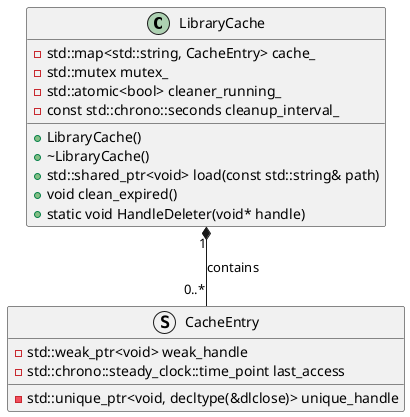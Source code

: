@startuml
class LibraryCache {
  -std::map<std::string, CacheEntry> cache_
  -std::mutex mutex_
  -std::atomic<bool> cleaner_running_
  -const std::chrono::seconds cleanup_interval_
  +LibraryCache()
  +~LibraryCache()
  +std::shared_ptr<void> load(const std::string& path)
  +void clean_expired()
  +static void HandleDeleter(void* handle)
}

struct CacheEntry {
    -std::unique_ptr<void, decltype(&dlclose)> unique_handle
    -std::weak_ptr<void> weak_handle
    -std::chrono::steady_clock::time_point last_access
  }

LibraryCache "1" *-- "0..*" CacheEntry : contains
@enduml
